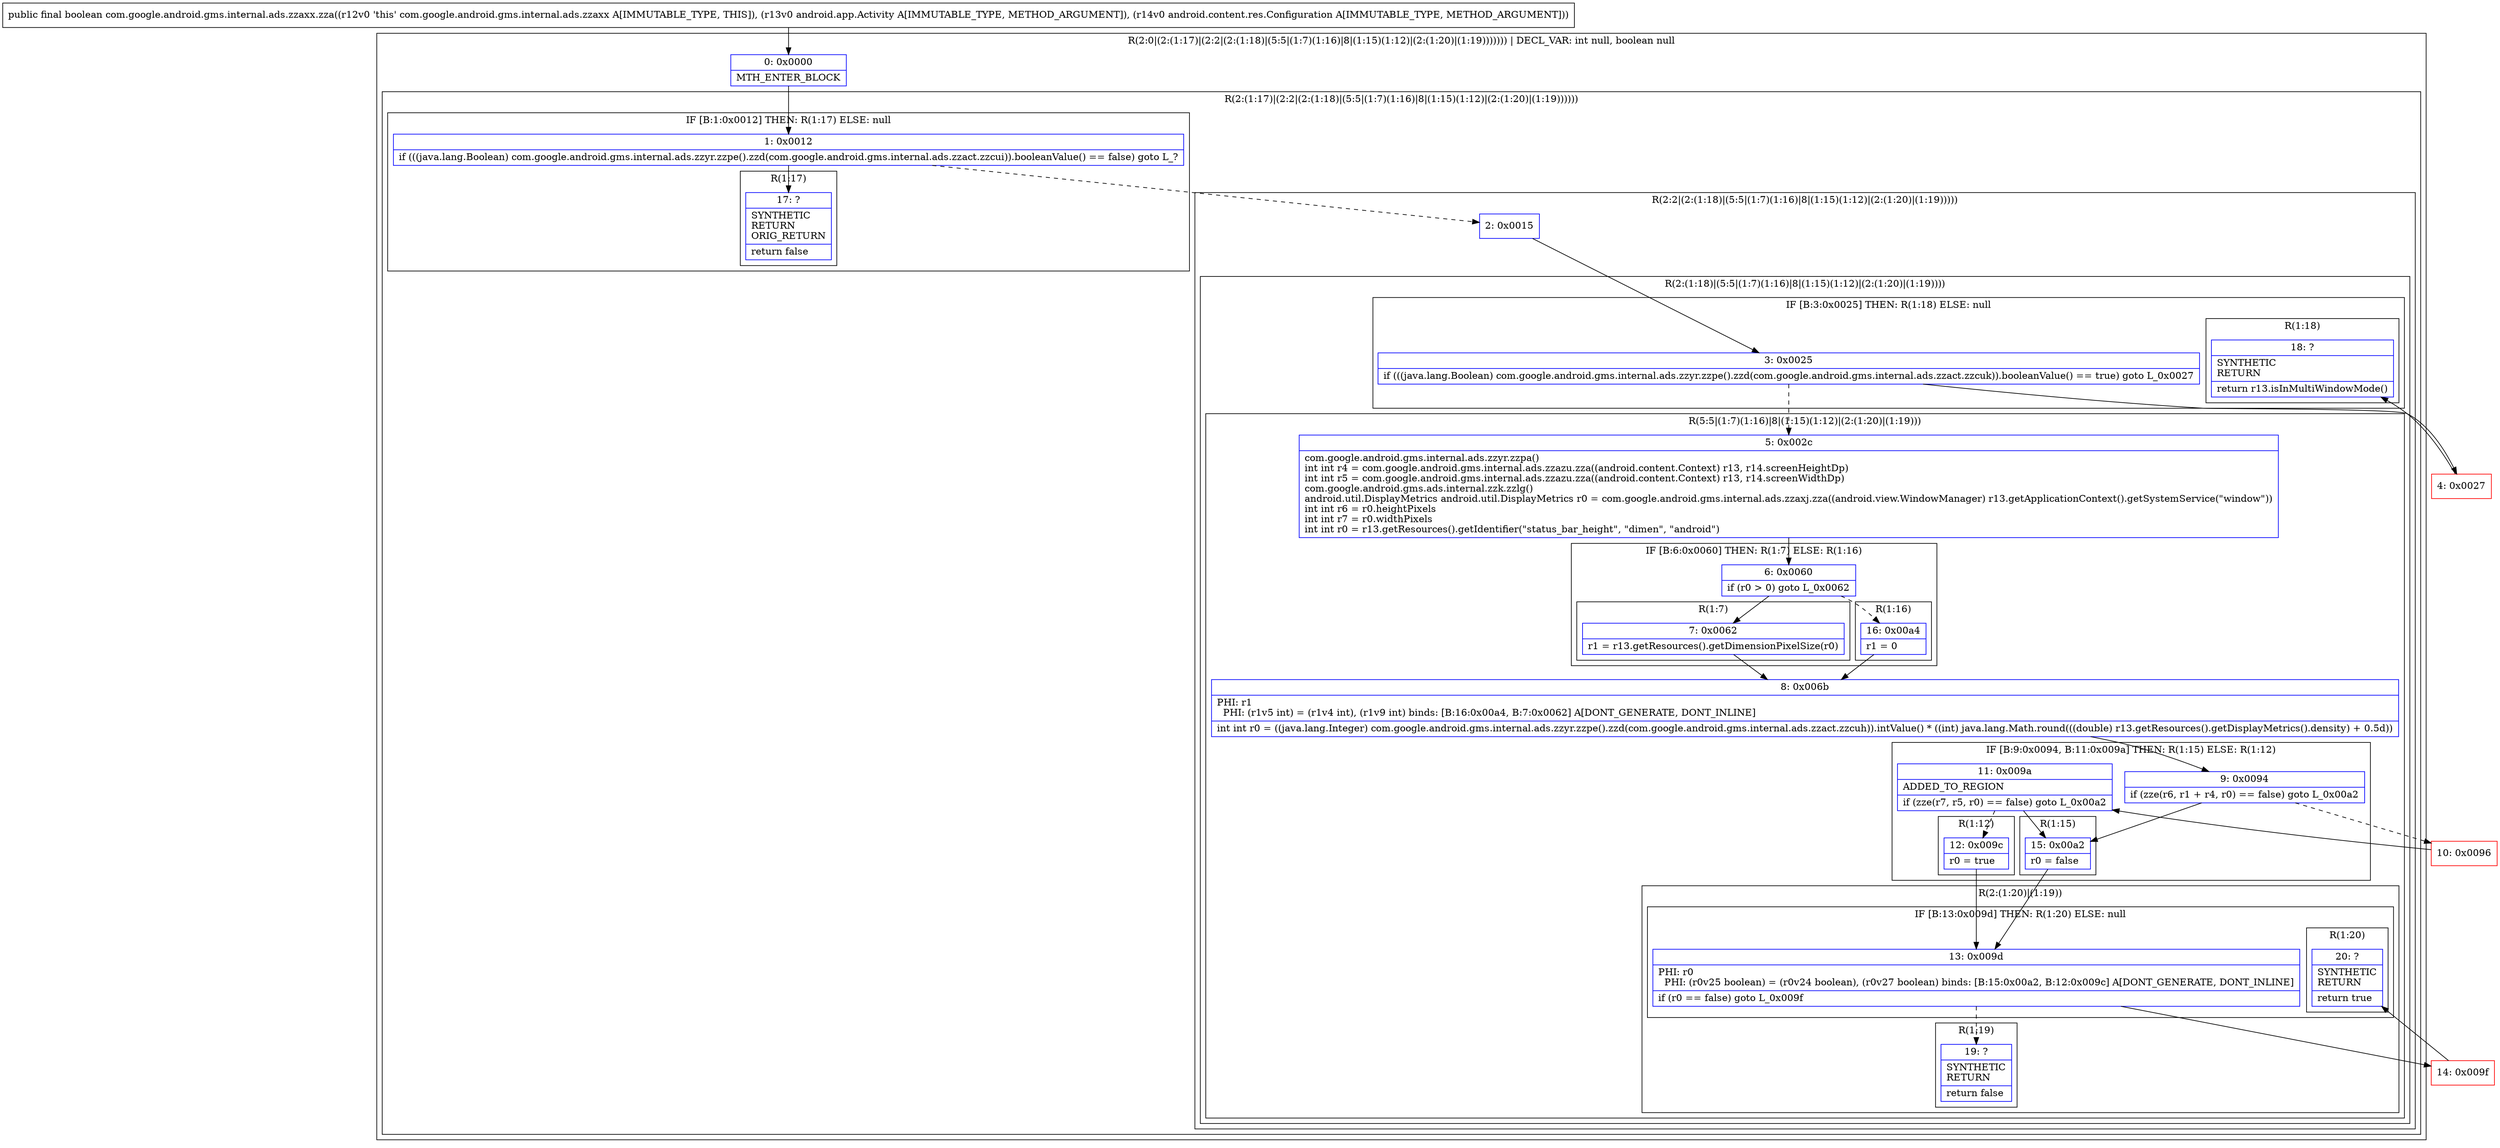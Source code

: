 digraph "CFG forcom.google.android.gms.internal.ads.zzaxx.zza(Landroid\/app\/Activity;Landroid\/content\/res\/Configuration;)Z" {
subgraph cluster_Region_1763715724 {
label = "R(2:0|(2:(1:17)|(2:2|(2:(1:18)|(5:5|(1:7)(1:16)|8|(1:15)(1:12)|(2:(1:20)|(1:19))))))) | DECL_VAR: int null, boolean null\l";
node [shape=record,color=blue];
Node_0 [shape=record,label="{0\:\ 0x0000|MTH_ENTER_BLOCK\l}"];
subgraph cluster_Region_1091537120 {
label = "R(2:(1:17)|(2:2|(2:(1:18)|(5:5|(1:7)(1:16)|8|(1:15)(1:12)|(2:(1:20)|(1:19))))))";
node [shape=record,color=blue];
subgraph cluster_IfRegion_1889383529 {
label = "IF [B:1:0x0012] THEN: R(1:17) ELSE: null";
node [shape=record,color=blue];
Node_1 [shape=record,label="{1\:\ 0x0012|if (((java.lang.Boolean) com.google.android.gms.internal.ads.zzyr.zzpe().zzd(com.google.android.gms.internal.ads.zzact.zzcui)).booleanValue() == false) goto L_?\l}"];
subgraph cluster_Region_155053035 {
label = "R(1:17)";
node [shape=record,color=blue];
Node_17 [shape=record,label="{17\:\ ?|SYNTHETIC\lRETURN\lORIG_RETURN\l|return false\l}"];
}
}
subgraph cluster_Region_1629602826 {
label = "R(2:2|(2:(1:18)|(5:5|(1:7)(1:16)|8|(1:15)(1:12)|(2:(1:20)|(1:19)))))";
node [shape=record,color=blue];
Node_2 [shape=record,label="{2\:\ 0x0015}"];
subgraph cluster_Region_1557403718 {
label = "R(2:(1:18)|(5:5|(1:7)(1:16)|8|(1:15)(1:12)|(2:(1:20)|(1:19))))";
node [shape=record,color=blue];
subgraph cluster_IfRegion_1106760009 {
label = "IF [B:3:0x0025] THEN: R(1:18) ELSE: null";
node [shape=record,color=blue];
Node_3 [shape=record,label="{3\:\ 0x0025|if (((java.lang.Boolean) com.google.android.gms.internal.ads.zzyr.zzpe().zzd(com.google.android.gms.internal.ads.zzact.zzcuk)).booleanValue() == true) goto L_0x0027\l}"];
subgraph cluster_Region_670238767 {
label = "R(1:18)";
node [shape=record,color=blue];
Node_18 [shape=record,label="{18\:\ ?|SYNTHETIC\lRETURN\l|return r13.isInMultiWindowMode()\l}"];
}
}
subgraph cluster_Region_802622135 {
label = "R(5:5|(1:7)(1:16)|8|(1:15)(1:12)|(2:(1:20)|(1:19)))";
node [shape=record,color=blue];
Node_5 [shape=record,label="{5\:\ 0x002c|com.google.android.gms.internal.ads.zzyr.zzpa()\lint int r4 = com.google.android.gms.internal.ads.zzazu.zza((android.content.Context) r13, r14.screenHeightDp)\lint int r5 = com.google.android.gms.internal.ads.zzazu.zza((android.content.Context) r13, r14.screenWidthDp)\lcom.google.android.gms.ads.internal.zzk.zzlg()\landroid.util.DisplayMetrics android.util.DisplayMetrics r0 = com.google.android.gms.internal.ads.zzaxj.zza((android.view.WindowManager) r13.getApplicationContext().getSystemService(\"window\"))\lint int r6 = r0.heightPixels\lint int r7 = r0.widthPixels\lint int r0 = r13.getResources().getIdentifier(\"status_bar_height\", \"dimen\", \"android\")\l}"];
subgraph cluster_IfRegion_1222475874 {
label = "IF [B:6:0x0060] THEN: R(1:7) ELSE: R(1:16)";
node [shape=record,color=blue];
Node_6 [shape=record,label="{6\:\ 0x0060|if (r0 \> 0) goto L_0x0062\l}"];
subgraph cluster_Region_910899008 {
label = "R(1:7)";
node [shape=record,color=blue];
Node_7 [shape=record,label="{7\:\ 0x0062|r1 = r13.getResources().getDimensionPixelSize(r0)\l}"];
}
subgraph cluster_Region_559808908 {
label = "R(1:16)";
node [shape=record,color=blue];
Node_16 [shape=record,label="{16\:\ 0x00a4|r1 = 0\l}"];
}
}
Node_8 [shape=record,label="{8\:\ 0x006b|PHI: r1 \l  PHI: (r1v5 int) = (r1v4 int), (r1v9 int) binds: [B:16:0x00a4, B:7:0x0062] A[DONT_GENERATE, DONT_INLINE]\l|int int r0 = ((java.lang.Integer) com.google.android.gms.internal.ads.zzyr.zzpe().zzd(com.google.android.gms.internal.ads.zzact.zzcuh)).intValue() * ((int) java.lang.Math.round(((double) r13.getResources().getDisplayMetrics().density) + 0.5d))\l}"];
subgraph cluster_IfRegion_1253628568 {
label = "IF [B:9:0x0094, B:11:0x009a] THEN: R(1:15) ELSE: R(1:12)";
node [shape=record,color=blue];
Node_9 [shape=record,label="{9\:\ 0x0094|if (zze(r6, r1 + r4, r0) == false) goto L_0x00a2\l}"];
Node_11 [shape=record,label="{11\:\ 0x009a|ADDED_TO_REGION\l|if (zze(r7, r5, r0) == false) goto L_0x00a2\l}"];
subgraph cluster_Region_767451941 {
label = "R(1:15)";
node [shape=record,color=blue];
Node_15 [shape=record,label="{15\:\ 0x00a2|r0 = false\l}"];
}
subgraph cluster_Region_163850336 {
label = "R(1:12)";
node [shape=record,color=blue];
Node_12 [shape=record,label="{12\:\ 0x009c|r0 = true\l}"];
}
}
subgraph cluster_Region_1209899343 {
label = "R(2:(1:20)|(1:19))";
node [shape=record,color=blue];
subgraph cluster_IfRegion_888651298 {
label = "IF [B:13:0x009d] THEN: R(1:20) ELSE: null";
node [shape=record,color=blue];
Node_13 [shape=record,label="{13\:\ 0x009d|PHI: r0 \l  PHI: (r0v25 boolean) = (r0v24 boolean), (r0v27 boolean) binds: [B:15:0x00a2, B:12:0x009c] A[DONT_GENERATE, DONT_INLINE]\l|if (r0 == false) goto L_0x009f\l}"];
subgraph cluster_Region_1265982572 {
label = "R(1:20)";
node [shape=record,color=blue];
Node_20 [shape=record,label="{20\:\ ?|SYNTHETIC\lRETURN\l|return true\l}"];
}
}
subgraph cluster_Region_1954056029 {
label = "R(1:19)";
node [shape=record,color=blue];
Node_19 [shape=record,label="{19\:\ ?|SYNTHETIC\lRETURN\l|return false\l}"];
}
}
}
}
}
}
}
Node_4 [shape=record,color=red,label="{4\:\ 0x0027}"];
Node_10 [shape=record,color=red,label="{10\:\ 0x0096}"];
Node_14 [shape=record,color=red,label="{14\:\ 0x009f}"];
MethodNode[shape=record,label="{public final boolean com.google.android.gms.internal.ads.zzaxx.zza((r12v0 'this' com.google.android.gms.internal.ads.zzaxx A[IMMUTABLE_TYPE, THIS]), (r13v0 android.app.Activity A[IMMUTABLE_TYPE, METHOD_ARGUMENT]), (r14v0 android.content.res.Configuration A[IMMUTABLE_TYPE, METHOD_ARGUMENT])) }"];
MethodNode -> Node_0;
Node_0 -> Node_1;
Node_1 -> Node_2[style=dashed];
Node_1 -> Node_17;
Node_2 -> Node_3;
Node_3 -> Node_4;
Node_3 -> Node_5[style=dashed];
Node_5 -> Node_6;
Node_6 -> Node_7;
Node_6 -> Node_16[style=dashed];
Node_7 -> Node_8;
Node_16 -> Node_8;
Node_8 -> Node_9;
Node_9 -> Node_10[style=dashed];
Node_9 -> Node_15;
Node_11 -> Node_12[style=dashed];
Node_11 -> Node_15;
Node_15 -> Node_13;
Node_12 -> Node_13;
Node_13 -> Node_14;
Node_13 -> Node_19[style=dashed];
Node_4 -> Node_18;
Node_10 -> Node_11;
Node_14 -> Node_20;
}

